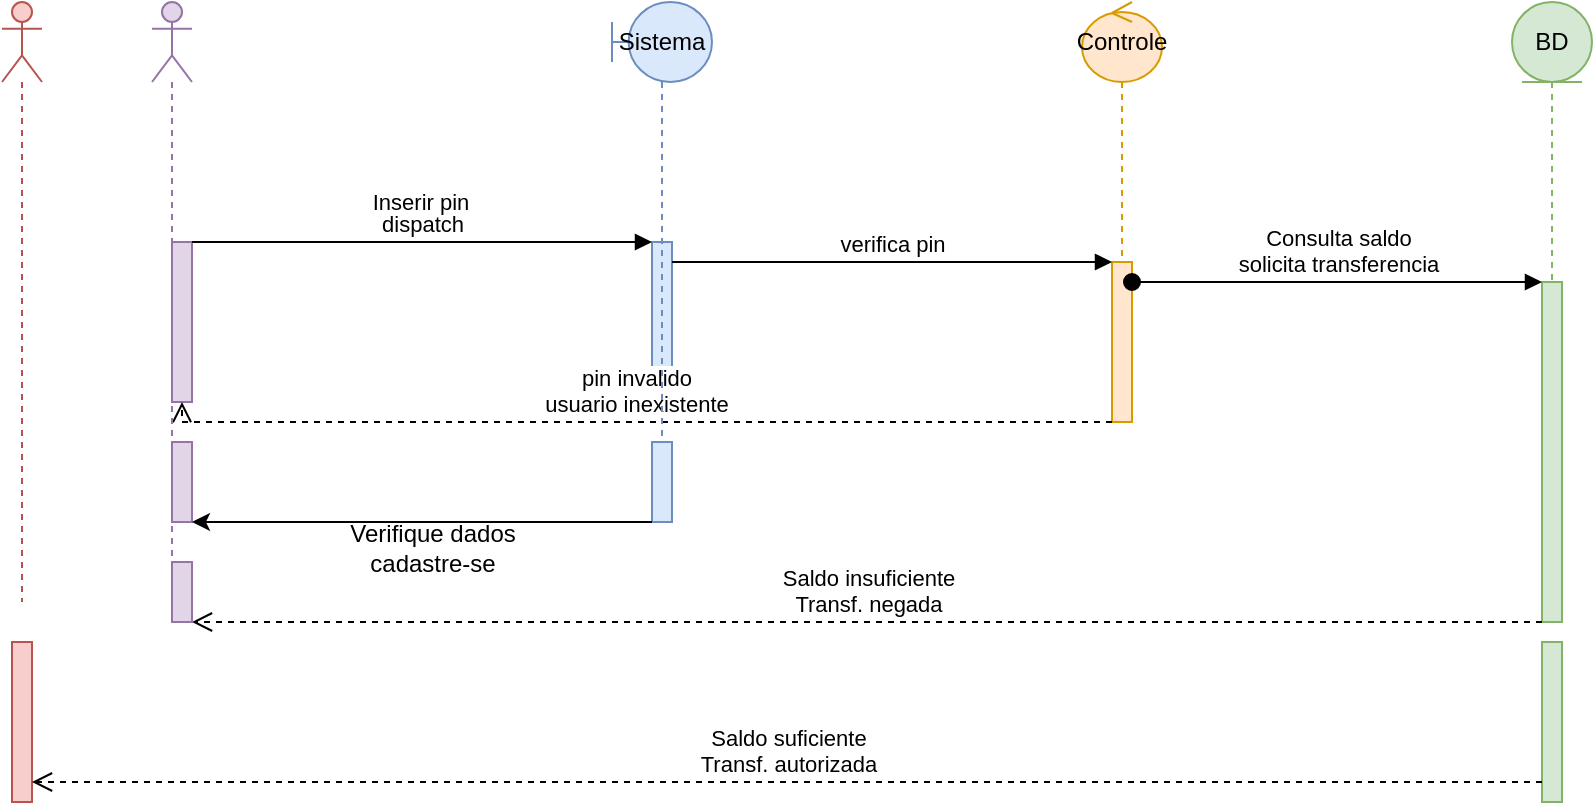<mxfile version="21.6.8" type="device">
  <diagram name="Página-1" id="l3IHdI8YO4PSPXYd21YX">
    <mxGraphModel dx="1389" dy="758" grid="1" gridSize="10" guides="1" tooltips="1" connect="1" arrows="1" fold="1" page="1" pageScale="1" pageWidth="1169" pageHeight="827" math="0" shadow="0">
      <root>
        <mxCell id="0" />
        <mxCell id="1" parent="0" />
        <mxCell id="dYzl4C9Dg24dys9PogDf-13" value="" style="html=1;points=[];perimeter=orthogonalPerimeter;outlineConnect=0;targetShapes=umlLifeline;portConstraint=eastwest;newEdgeStyle={&quot;edgeStyle&quot;:&quot;elbowEdgeStyle&quot;,&quot;elbow&quot;:&quot;vertical&quot;,&quot;curved&quot;:0,&quot;rounded&quot;:0};fillColor=#e1d5e7;strokeColor=#9673a6;" vertex="1" parent="1">
          <mxGeometry x="130" y="200" width="10" height="80" as="geometry" />
        </mxCell>
        <mxCell id="dYzl4C9Dg24dys9PogDf-14" value="" style="html=1;points=[];perimeter=orthogonalPerimeter;outlineConnect=0;targetShapes=umlLifeline;portConstraint=eastwest;newEdgeStyle={&quot;edgeStyle&quot;:&quot;elbowEdgeStyle&quot;,&quot;elbow&quot;:&quot;vertical&quot;,&quot;curved&quot;:0,&quot;rounded&quot;:0};fillColor=#dae8fc;strokeColor=#6c8ebf;" vertex="1" parent="1">
          <mxGeometry x="370" y="200" width="10" height="80" as="geometry" />
        </mxCell>
        <mxCell id="dYzl4C9Dg24dys9PogDf-15" value="dispatch" style="html=1;verticalAlign=bottom;endArrow=block;edgeStyle=elbowEdgeStyle;elbow=horizontal;curved=0;rounded=0;" edge="1" target="dYzl4C9Dg24dys9PogDf-14" parent="1" source="dYzl4C9Dg24dys9PogDf-13">
          <mxGeometry relative="1" as="geometry">
            <mxPoint x="470" y="310" as="sourcePoint" />
            <Array as="points">
              <mxPoint x="250" y="200" />
            </Array>
          </mxGeometry>
        </mxCell>
        <mxCell id="dYzl4C9Dg24dys9PogDf-20" value="Inserir pin" style="edgeLabel;html=1;align=center;verticalAlign=middle;resizable=0;points=[];" vertex="1" connectable="0" parent="dYzl4C9Dg24dys9PogDf-15">
          <mxGeometry x="-0.009" y="20" relative="1" as="geometry">
            <mxPoint as="offset" />
          </mxGeometry>
        </mxCell>
        <mxCell id="dYzl4C9Dg24dys9PogDf-17" value="" style="html=1;points=[];perimeter=orthogonalPerimeter;outlineConnect=0;targetShapes=umlLifeline;portConstraint=eastwest;newEdgeStyle={&quot;edgeStyle&quot;:&quot;elbowEdgeStyle&quot;,&quot;elbow&quot;:&quot;vertical&quot;,&quot;curved&quot;:0,&quot;rounded&quot;:0};fillColor=#ffe6cc;strokeColor=#d79b00;" vertex="1" parent="1">
          <mxGeometry x="600" y="210" width="10" height="80" as="geometry" />
        </mxCell>
        <mxCell id="dYzl4C9Dg24dys9PogDf-18" value="verifica pin" style="html=1;verticalAlign=bottom;endArrow=block;edgeStyle=elbowEdgeStyle;elbow=vertical;curved=0;rounded=0;" edge="1" target="dYzl4C9Dg24dys9PogDf-17" parent="1" source="dYzl4C9Dg24dys9PogDf-14">
          <mxGeometry relative="1" as="geometry">
            <mxPoint x="530" y="205" as="sourcePoint" />
            <Array as="points">
              <mxPoint x="500" y="210" />
            </Array>
          </mxGeometry>
        </mxCell>
        <mxCell id="dYzl4C9Dg24dys9PogDf-19" value="pin invalido&lt;br&gt;usuario inexistente" style="html=1;verticalAlign=bottom;endArrow=open;dashed=1;endSize=8;edgeStyle=elbowEdgeStyle;elbow=vertical;curved=0;rounded=0;" edge="1" source="dYzl4C9Dg24dys9PogDf-17" parent="1" target="dYzl4C9Dg24dys9PogDf-13">
          <mxGeometry x="0.002" relative="1" as="geometry">
            <mxPoint x="150" y="270" as="targetPoint" />
            <Array as="points">
              <mxPoint x="570" y="290" />
            </Array>
            <mxPoint as="offset" />
          </mxGeometry>
        </mxCell>
        <mxCell id="dYzl4C9Dg24dys9PogDf-22" value="" style="html=1;points=[];perimeter=orthogonalPerimeter;outlineConnect=0;targetShapes=umlLifeline;portConstraint=eastwest;newEdgeStyle={&quot;edgeStyle&quot;:&quot;elbowEdgeStyle&quot;,&quot;elbow&quot;:&quot;vertical&quot;,&quot;curved&quot;:0,&quot;rounded&quot;:0};fillColor=#dae8fc;strokeColor=#6c8ebf;" vertex="1" parent="1">
          <mxGeometry x="370" y="300" width="10" height="40" as="geometry" />
        </mxCell>
        <mxCell id="dYzl4C9Dg24dys9PogDf-23" value="" style="html=1;points=[];perimeter=orthogonalPerimeter;outlineConnect=0;targetShapes=umlLifeline;portConstraint=eastwest;newEdgeStyle={&quot;edgeStyle&quot;:&quot;elbowEdgeStyle&quot;,&quot;elbow&quot;:&quot;vertical&quot;,&quot;curved&quot;:0,&quot;rounded&quot;:0};fillColor=#e1d5e7;strokeColor=#9673a6;" vertex="1" parent="1">
          <mxGeometry x="130" y="300" width="10" height="40" as="geometry" />
        </mxCell>
        <mxCell id="dYzl4C9Dg24dys9PogDf-26" value="" style="endArrow=classic;html=1;rounded=0;" edge="1" parent="1" source="dYzl4C9Dg24dys9PogDf-22" target="dYzl4C9Dg24dys9PogDf-23">
          <mxGeometry width="50" height="50" relative="1" as="geometry">
            <mxPoint x="230" y="400" as="sourcePoint" />
            <mxPoint x="280" y="350" as="targetPoint" />
            <Array as="points">
              <mxPoint x="240" y="340" />
            </Array>
          </mxGeometry>
        </mxCell>
        <mxCell id="dYzl4C9Dg24dys9PogDf-28" value="Verifique dados&lt;br&gt;cadastre-se" style="text;html=1;align=center;verticalAlign=middle;resizable=0;points=[];autosize=1;strokeColor=none;fillColor=none;" vertex="1" parent="1">
          <mxGeometry x="205" y="333" width="110" height="40" as="geometry" />
        </mxCell>
        <mxCell id="dYzl4C9Dg24dys9PogDf-29" value="" style="html=1;points=[];perimeter=orthogonalPerimeter;outlineConnect=0;targetShapes=umlLifeline;portConstraint=eastwest;newEdgeStyle={&quot;edgeStyle&quot;:&quot;elbowEdgeStyle&quot;,&quot;elbow&quot;:&quot;vertical&quot;,&quot;curved&quot;:0,&quot;rounded&quot;:0};fillColor=#d5e8d4;strokeColor=#82b366;" vertex="1" parent="1">
          <mxGeometry x="815" y="220" width="10" height="170" as="geometry" />
        </mxCell>
        <mxCell id="dYzl4C9Dg24dys9PogDf-30" value="Consulta saldo&lt;br&gt;solicita transferencia" style="html=1;verticalAlign=bottom;startArrow=oval;endArrow=block;startSize=8;edgeStyle=elbowEdgeStyle;elbow=vertical;curved=0;rounded=0;" edge="1" target="dYzl4C9Dg24dys9PogDf-29" parent="1" source="dYzl4C9Dg24dys9PogDf-17">
          <mxGeometry relative="1" as="geometry">
            <mxPoint x="490" y="410" as="sourcePoint" />
            <Array as="points">
              <mxPoint x="713" y="220" />
            </Array>
          </mxGeometry>
        </mxCell>
        <mxCell id="dYzl4C9Dg24dys9PogDf-33" value="Saldo insuficiente&lt;br&gt;Transf. negada" style="html=1;verticalAlign=bottom;endArrow=open;dashed=1;endSize=8;edgeStyle=elbowEdgeStyle;elbow=vertical;curved=0;rounded=0;" edge="1" parent="1" source="dYzl4C9Dg24dys9PogDf-29" target="dYzl4C9Dg24dys9PogDf-34">
          <mxGeometry relative="1" as="geometry">
            <mxPoint x="620" y="450" as="sourcePoint" />
            <mxPoint x="540" y="450" as="targetPoint" />
            <Array as="points">
              <mxPoint x="560" y="390" />
            </Array>
          </mxGeometry>
        </mxCell>
        <mxCell id="dYzl4C9Dg24dys9PogDf-34" value="" style="html=1;points=[];perimeter=orthogonalPerimeter;outlineConnect=0;targetShapes=umlLifeline;portConstraint=eastwest;newEdgeStyle={&quot;edgeStyle&quot;:&quot;elbowEdgeStyle&quot;,&quot;elbow&quot;:&quot;vertical&quot;,&quot;curved&quot;:0,&quot;rounded&quot;:0};fillColor=#e1d5e7;strokeColor=#9673a6;" vertex="1" parent="1">
          <mxGeometry x="130" y="360" width="10" height="30" as="geometry" />
        </mxCell>
        <mxCell id="dYzl4C9Dg24dys9PogDf-35" value="" style="html=1;points=[];perimeter=orthogonalPerimeter;outlineConnect=0;targetShapes=umlLifeline;portConstraint=eastwest;newEdgeStyle={&quot;edgeStyle&quot;:&quot;elbowEdgeStyle&quot;,&quot;elbow&quot;:&quot;vertical&quot;,&quot;curved&quot;:0,&quot;rounded&quot;:0};fillColor=#f8cecc;strokeColor=#b85450;" vertex="1" parent="1">
          <mxGeometry x="50" y="400" width="10" height="80" as="geometry" />
        </mxCell>
        <mxCell id="dYzl4C9Dg24dys9PogDf-36" value="" style="html=1;points=[];perimeter=orthogonalPerimeter;outlineConnect=0;targetShapes=umlLifeline;portConstraint=eastwest;newEdgeStyle={&quot;edgeStyle&quot;:&quot;elbowEdgeStyle&quot;,&quot;elbow&quot;:&quot;vertical&quot;,&quot;curved&quot;:0,&quot;rounded&quot;:0};fillColor=#d5e8d4;strokeColor=#82b366;" vertex="1" parent="1">
          <mxGeometry x="815" y="400" width="10" height="80" as="geometry" />
        </mxCell>
        <mxCell id="dYzl4C9Dg24dys9PogDf-37" value="Saldo suficiente&lt;br&gt;Transf. autorizada" style="html=1;verticalAlign=bottom;endArrow=open;dashed=1;endSize=8;edgeStyle=elbowEdgeStyle;elbow=vertical;curved=0;rounded=0;" edge="1" parent="1">
          <mxGeometry relative="1" as="geometry">
            <mxPoint x="815" y="470" as="sourcePoint" />
            <mxPoint x="60" y="470" as="targetPoint" />
            <Array as="points">
              <mxPoint x="70" y="470" />
            </Array>
          </mxGeometry>
        </mxCell>
        <mxCell id="dYzl4C9Dg24dys9PogDf-38" value="" style="shape=umlLifeline;perimeter=lifelinePerimeter;whiteSpace=wrap;html=1;container=1;dropTarget=0;collapsible=0;recursiveResize=0;outlineConnect=0;portConstraint=eastwest;newEdgeStyle={&quot;edgeStyle&quot;:&quot;elbowEdgeStyle&quot;,&quot;elbow&quot;:&quot;vertical&quot;,&quot;curved&quot;:0,&quot;rounded&quot;:0};participant=umlActor;fillColor=#f8cecc;strokeColor=#b85450;" vertex="1" parent="1">
          <mxGeometry x="45" y="80" width="20" height="300" as="geometry" />
        </mxCell>
        <mxCell id="dYzl4C9Dg24dys9PogDf-40" value="" style="shape=umlLifeline;perimeter=lifelinePerimeter;whiteSpace=wrap;html=1;container=1;dropTarget=0;collapsible=0;recursiveResize=0;outlineConnect=0;portConstraint=eastwest;newEdgeStyle={&quot;edgeStyle&quot;:&quot;elbowEdgeStyle&quot;,&quot;elbow&quot;:&quot;vertical&quot;,&quot;curved&quot;:0,&quot;rounded&quot;:0};participant=umlActor;fillColor=#e1d5e7;strokeColor=#9673a6;" vertex="1" parent="1">
          <mxGeometry x="120" y="80" width="20" height="300" as="geometry" />
        </mxCell>
        <mxCell id="dYzl4C9Dg24dys9PogDf-41" value="Sistema" style="shape=umlLifeline;perimeter=lifelinePerimeter;whiteSpace=wrap;html=1;container=1;dropTarget=0;collapsible=0;recursiveResize=0;outlineConnect=0;portConstraint=eastwest;newEdgeStyle={&quot;edgeStyle&quot;:&quot;elbowEdgeStyle&quot;,&quot;elbow&quot;:&quot;vertical&quot;,&quot;curved&quot;:0,&quot;rounded&quot;:0};participant=umlBoundary;fillColor=#dae8fc;strokeColor=#6c8ebf;" vertex="1" parent="1">
          <mxGeometry x="350" y="80" width="50" height="220" as="geometry" />
        </mxCell>
        <mxCell id="dYzl4C9Dg24dys9PogDf-42" value="Controle" style="shape=umlLifeline;perimeter=lifelinePerimeter;whiteSpace=wrap;html=1;container=1;dropTarget=0;collapsible=0;recursiveResize=0;outlineConnect=0;portConstraint=eastwest;newEdgeStyle={&quot;edgeStyle&quot;:&quot;elbowEdgeStyle&quot;,&quot;elbow&quot;:&quot;vertical&quot;,&quot;curved&quot;:0,&quot;rounded&quot;:0};participant=umlControl;fillColor=#ffe6cc;strokeColor=#d79b00;" vertex="1" parent="1">
          <mxGeometry x="585" y="80" width="40" height="130" as="geometry" />
        </mxCell>
        <mxCell id="dYzl4C9Dg24dys9PogDf-43" value="BD" style="shape=umlLifeline;perimeter=lifelinePerimeter;whiteSpace=wrap;html=1;container=1;dropTarget=0;collapsible=0;recursiveResize=0;outlineConnect=0;portConstraint=eastwest;newEdgeStyle={&quot;edgeStyle&quot;:&quot;elbowEdgeStyle&quot;,&quot;elbow&quot;:&quot;vertical&quot;,&quot;curved&quot;:0,&quot;rounded&quot;:0};participant=umlEntity;fillColor=#d5e8d4;strokeColor=#82b366;" vertex="1" parent="1">
          <mxGeometry x="800" y="80" width="40" height="140" as="geometry" />
        </mxCell>
      </root>
    </mxGraphModel>
  </diagram>
</mxfile>
